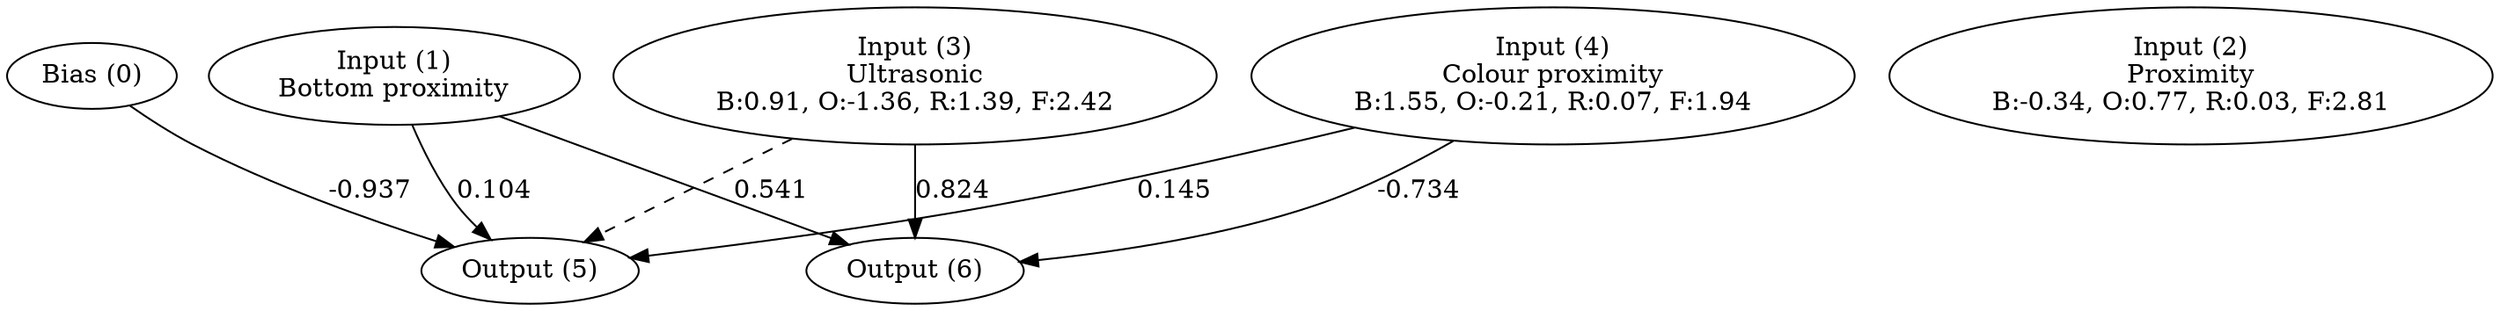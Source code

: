 digraph G {
  0 [ label="Bias (0)" ];
  1 [ label="Input (1)\nBottom proximity" ];
  2 [ label="Input (2)\nProximity\nB:-0.34, O:0.77, R:0.03, F:2.81" ];
  3 [ label="Input (3)\nUltrasonic\nB:0.91, O:-1.36, R:1.39, F:2.42" ];
  4 [ label="Input (4)\nColour proximity\nB:1.55, O:-0.21, R:0.07, F:1.94" ];
  5 [ label="Output (5)" ];
  6 [ label="Output (6)" ];
  { rank=same 0 1 2 3 4 }
  { rank=same 5 6 }
  0 -> 5 [ label="-0.937" ];
  1 -> 5 [ label="0.104" ];
  1 -> 6 [ label="0.541" ];
  3 -> 5 [ style="dashed" ];
  3 -> 6 [ label="0.824" ];
  4 -> 5 [ label="0.145" ];
  4 -> 6 [ label="-0.734" ];
}
